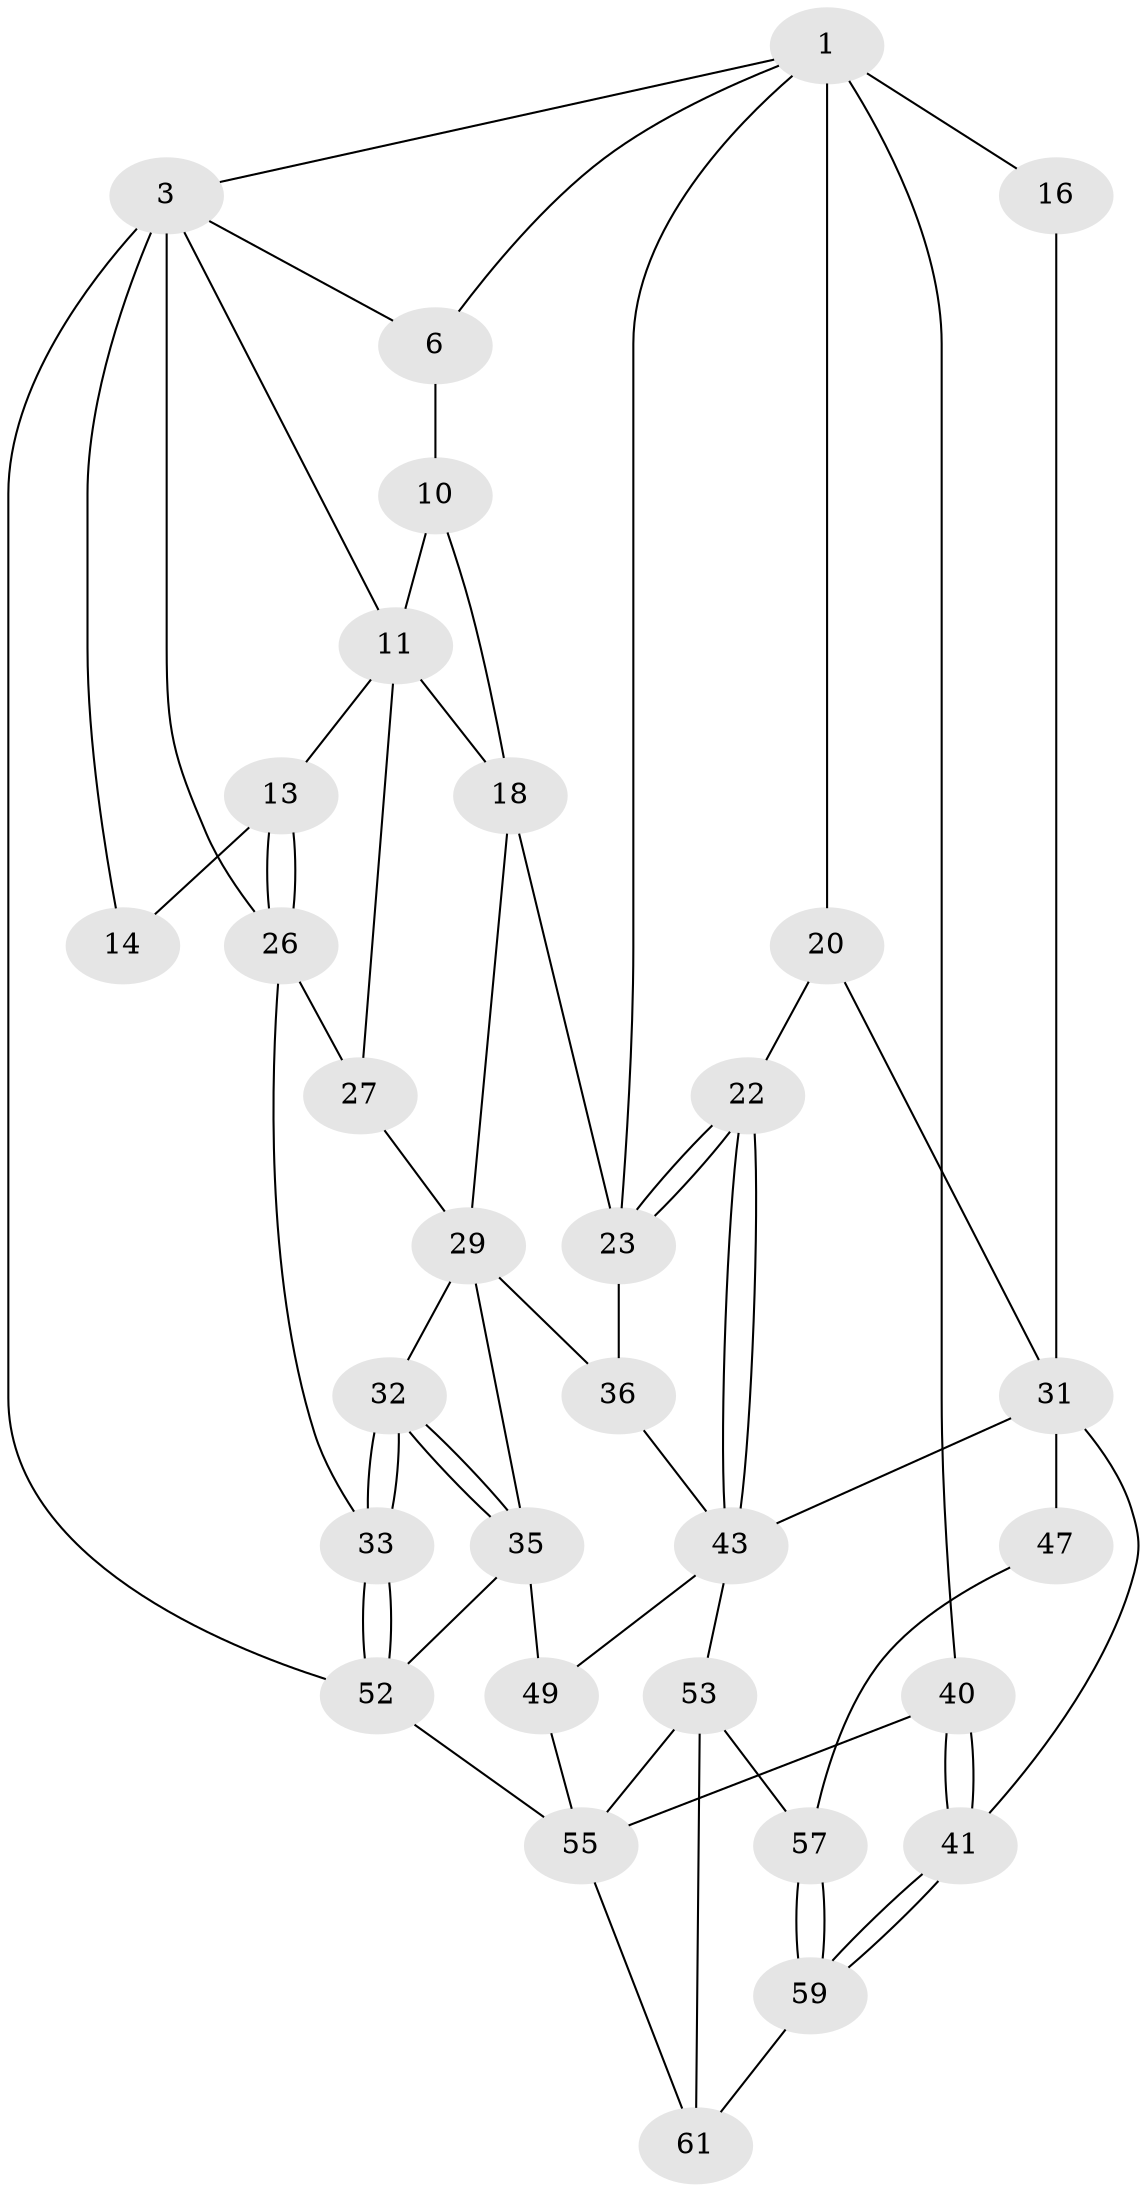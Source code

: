 // original degree distribution, {3: 0.031746031746031744, 6: 0.25396825396825395, 4: 0.30158730158730157, 5: 0.4126984126984127}
// Generated by graph-tools (version 1.1) at 2025/17/03/09/25 04:17:22]
// undirected, 31 vertices, 65 edges
graph export_dot {
graph [start="1"]
  node [color=gray90,style=filled];
  1 [pos="+0.6153366307928874+0",super="+2+7"];
  3 [pos="+0+0",super="+17+4"];
  6 [pos="+0.32041904810423477+0",super="+9"];
  10 [pos="+0.36583199706523317+0.15171133244612567"];
  11 [pos="+0.3327744056335215+0.07899573713160689",super="+12"];
  13 [pos="+0.17559915273936308+0.18691261977621043"];
  14 [pos="+0.1350444084182209+0.056630422890169695"];
  16 [pos="+1+0"];
  18 [pos="+0.33559493992108586+0.1908128086788485",super="+25"];
  20 [pos="+0.7611543632899114+0.26073837040178816",super="+21"];
  22 [pos="+0.7144734721185961+0.29628596932945417"];
  23 [pos="+0.551806044192569+0.23807951868927638",super="+24"];
  26 [pos="+0+0.3504812214311432",super="+28"];
  27 [pos="+0.22690544591459377+0.25958157069526094"];
  29 [pos="+0.25924901488556273+0.3207063563797795",super="+34+30"];
  31 [pos="+1+0.020419146452168375",super="+37"];
  32 [pos="+0+0.45747328600219367"];
  33 [pos="+0+0.463489182427547"];
  35 [pos="+0.22213983185601227+0.47747766577940115",super="+50"];
  36 [pos="+0.43717999124707757+0.44682161786125535"];
  40 [pos="+1+1"];
  41 [pos="+1+1"];
  43 [pos="+0.5503159071739343+0.5401196056969366",super="+46+44"];
  47 [pos="+0.9523872795690013+0.549561727835967",super="+48"];
  49 [pos="+0.3416057548018433+0.6231987744657401",super="+56"];
  52 [pos="+0+0.6203043303556369"];
  53 [pos="+0.6176848869956596+0.7023677878131857",super="+54"];
  55 [pos="+0.3450294119024493+0.932267680992583",super="+62"];
  57 [pos="+0.842743547543483+0.7129746168227306",super="+58"];
  59 [pos="+1+1",super="+60"];
  61 [pos="+0.7387978042577429+0.9508498317624022"];
  1 -- 16 [weight=2];
  1 -- 40;
  1 -- 3;
  1 -- 20;
  1 -- 6;
  1 -- 23;
  3 -- 52;
  3 -- 26;
  3 -- 14 [weight=2];
  3 -- 11;
  3 -- 6;
  6 -- 10;
  10 -- 11;
  10 -- 18;
  11 -- 27;
  11 -- 18;
  11 -- 13;
  13 -- 14;
  13 -- 26;
  13 -- 26;
  16 -- 31;
  18 -- 29;
  18 -- 23;
  20 -- 31 [weight=2];
  20 -- 22;
  22 -- 23;
  22 -- 23;
  22 -- 43;
  22 -- 43;
  23 -- 36;
  26 -- 33;
  26 -- 27;
  27 -- 29;
  29 -- 35;
  29 -- 36;
  29 -- 32;
  31 -- 41;
  31 -- 43;
  31 -- 47 [weight=3];
  32 -- 33;
  32 -- 33;
  32 -- 35;
  32 -- 35;
  33 -- 52;
  33 -- 52;
  35 -- 49 [weight=2];
  35 -- 52;
  36 -- 43;
  40 -- 41;
  40 -- 41;
  40 -- 55;
  41 -- 59;
  41 -- 59;
  43 -- 53;
  43 -- 49;
  47 -- 57;
  49 -- 55;
  52 -- 55;
  53 -- 61;
  53 -- 55;
  53 -- 57;
  55 -- 61;
  57 -- 59 [weight=2];
  57 -- 59;
  59 -- 61;
}
